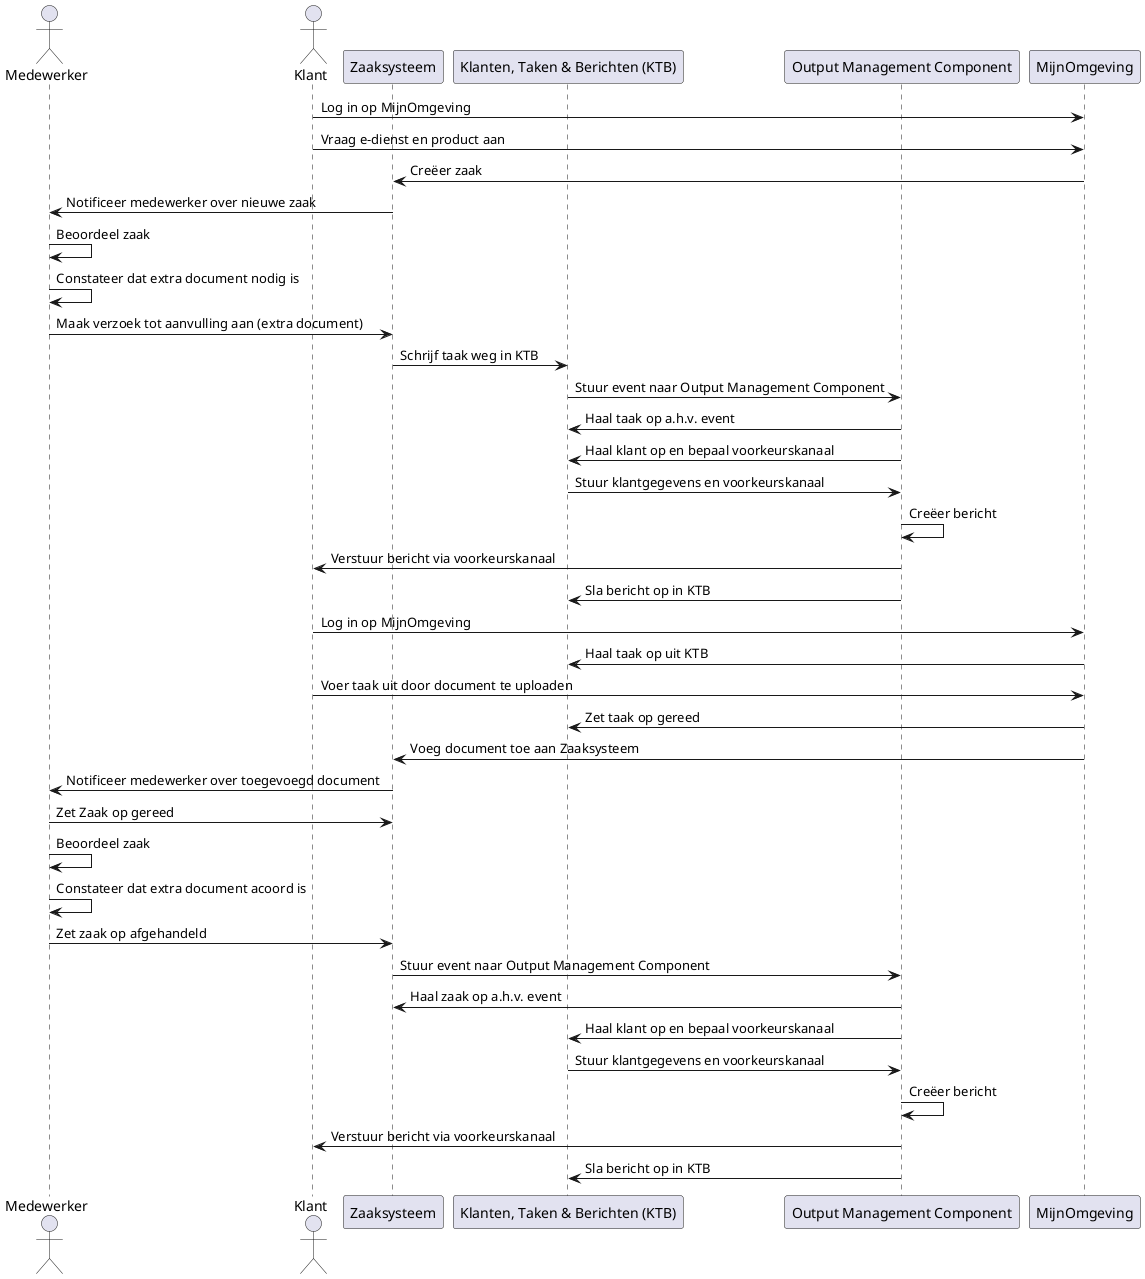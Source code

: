 @startuml
actor Medewerker
actor Klant
participant Zaaksysteem
participant KTB as "Klanten, Taken & Berichten (KTB)"
participant "Output Management Component"
participant MijnOmgeving

Klant -> MijnOmgeving: Log in op MijnOmgeving
Klant -> MijnOmgeving: Vraag e-dienst en product aan
MijnOmgeving -> Zaaksysteem: Creëer zaak
Zaaksysteem -> Medewerker: Notificeer medewerker over nieuwe zaak
Medewerker -> Medewerker: Beoordeel zaak
Medewerker -> Medewerker: Constateer dat extra document nodig is

Medewerker -> Zaaksysteem: Maak verzoek tot aanvulling aan (extra document)
Zaaksysteem -> KTB: Schrijf taak weg in KTB
KTB -> "Output Management Component": Stuur event naar Output Management Component
"Output Management Component" -> KTB: Haal taak op a.h.v. event
"Output Management Component" -> KTB: Haal klant op en bepaal voorkeurskanaal
KTB -> "Output Management Component": Stuur klantgegevens en voorkeurskanaal
"Output Management Component" -> "Output Management Component": Creëer bericht
"Output Management Component" -> Klant: Verstuur bericht via voorkeurskanaal
"Output Management Component" -> KTB: Sla bericht op in KTB

Klant -> MijnOmgeving: Log in op MijnOmgeving
MijnOmgeving -> KTB: Haal taak op uit KTB
Klant -> MijnOmgeving: Voer taak uit door document te uploaden
MijnOmgeving -> KTB: Zet taak op gereed
MijnOmgeving -> Zaaksysteem: Voeg document toe aan Zaaksysteem


Zaaksysteem -> Medewerker: Notificeer medewerker over toegevoegd document
Medewerker -> Zaaksysteem: Zet Zaak op gereed
Medewerker -> Medewerker: Beoordeel zaak
Medewerker -> Medewerker: Constateer dat extra document acoord is
Medewerker -> Zaaksysteem: Zet zaak op afgehandeld
Zaaksysteem -> "Output Management Component": Stuur event naar Output Management Component
"Output Management Component" -> Zaaksysteem: Haal zaak op a.h.v. event
"Output Management Component" -> KTB: Haal klant op en bepaal voorkeurskanaal
KTB -> "Output Management Component": Stuur klantgegevens en voorkeurskanaal
"Output Management Component" -> "Output Management Component": Creëer bericht
"Output Management Component" -> Klant: Verstuur bericht via voorkeurskanaal
"Output Management Component" -> KTB: Sla bericht op in KTB
@enduml